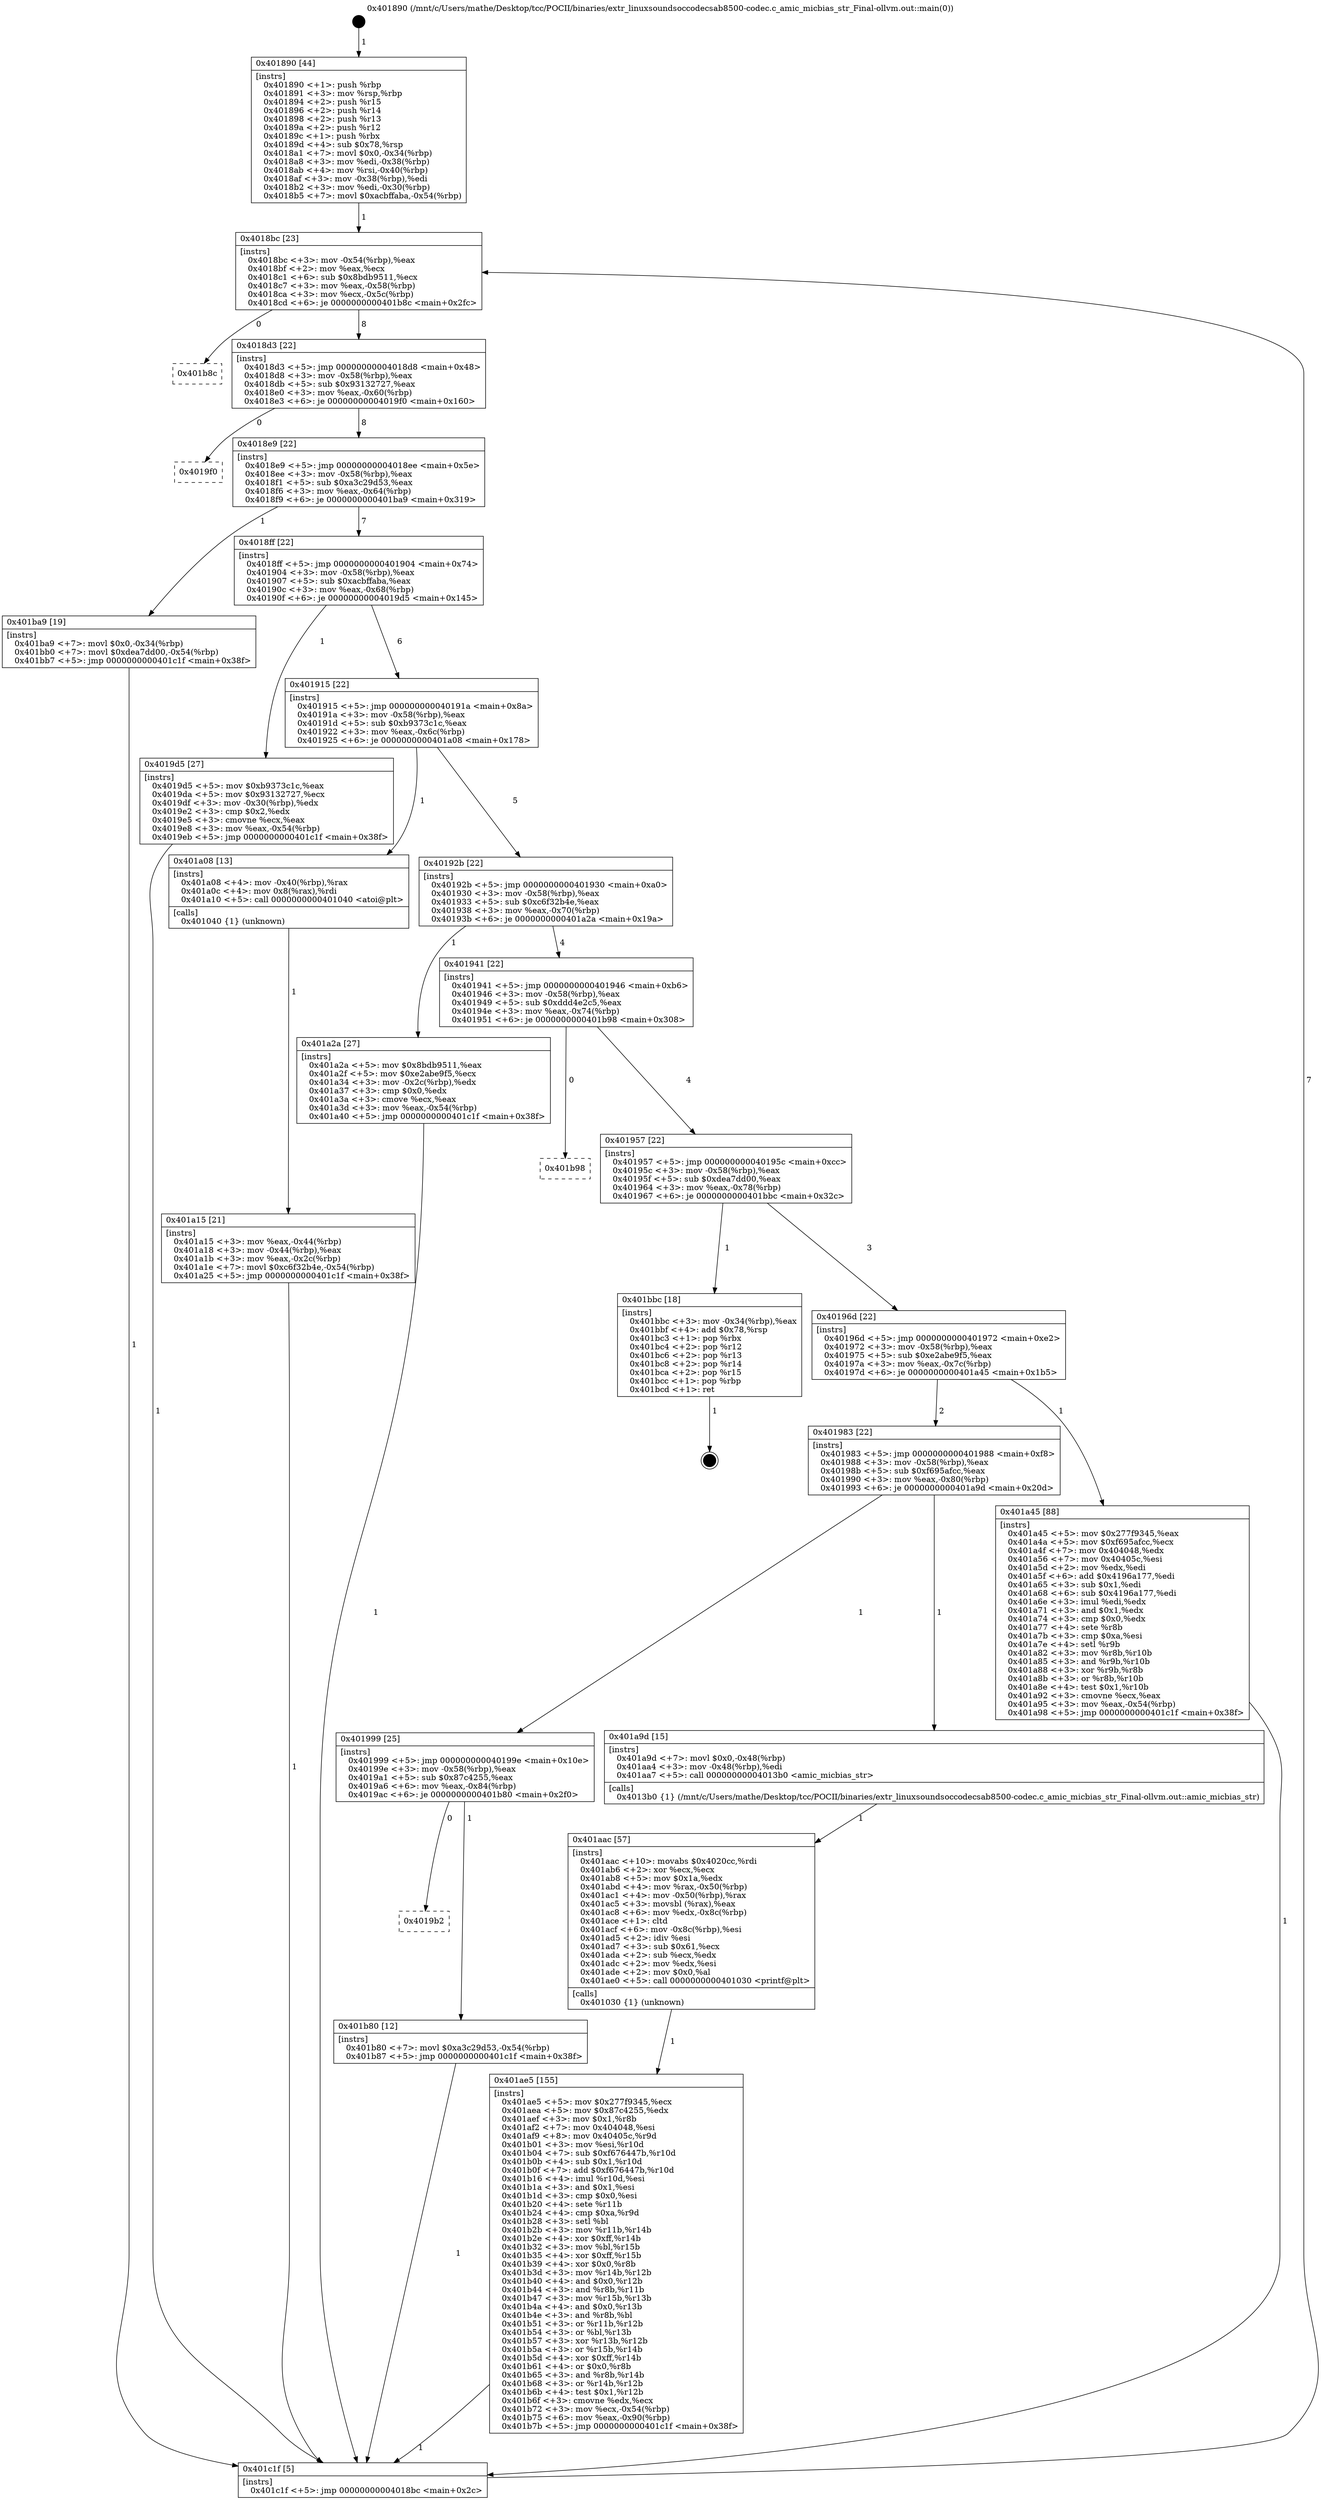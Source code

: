 digraph "0x401890" {
  label = "0x401890 (/mnt/c/Users/mathe/Desktop/tcc/POCII/binaries/extr_linuxsoundsoccodecsab8500-codec.c_amic_micbias_str_Final-ollvm.out::main(0))"
  labelloc = "t"
  node[shape=record]

  Entry [label="",width=0.3,height=0.3,shape=circle,fillcolor=black,style=filled]
  "0x4018bc" [label="{
     0x4018bc [23]\l
     | [instrs]\l
     &nbsp;&nbsp;0x4018bc \<+3\>: mov -0x54(%rbp),%eax\l
     &nbsp;&nbsp;0x4018bf \<+2\>: mov %eax,%ecx\l
     &nbsp;&nbsp;0x4018c1 \<+6\>: sub $0x8bdb9511,%ecx\l
     &nbsp;&nbsp;0x4018c7 \<+3\>: mov %eax,-0x58(%rbp)\l
     &nbsp;&nbsp;0x4018ca \<+3\>: mov %ecx,-0x5c(%rbp)\l
     &nbsp;&nbsp;0x4018cd \<+6\>: je 0000000000401b8c \<main+0x2fc\>\l
  }"]
  "0x401b8c" [label="{
     0x401b8c\l
  }", style=dashed]
  "0x4018d3" [label="{
     0x4018d3 [22]\l
     | [instrs]\l
     &nbsp;&nbsp;0x4018d3 \<+5\>: jmp 00000000004018d8 \<main+0x48\>\l
     &nbsp;&nbsp;0x4018d8 \<+3\>: mov -0x58(%rbp),%eax\l
     &nbsp;&nbsp;0x4018db \<+5\>: sub $0x93132727,%eax\l
     &nbsp;&nbsp;0x4018e0 \<+3\>: mov %eax,-0x60(%rbp)\l
     &nbsp;&nbsp;0x4018e3 \<+6\>: je 00000000004019f0 \<main+0x160\>\l
  }"]
  Exit [label="",width=0.3,height=0.3,shape=circle,fillcolor=black,style=filled,peripheries=2]
  "0x4019f0" [label="{
     0x4019f0\l
  }", style=dashed]
  "0x4018e9" [label="{
     0x4018e9 [22]\l
     | [instrs]\l
     &nbsp;&nbsp;0x4018e9 \<+5\>: jmp 00000000004018ee \<main+0x5e\>\l
     &nbsp;&nbsp;0x4018ee \<+3\>: mov -0x58(%rbp),%eax\l
     &nbsp;&nbsp;0x4018f1 \<+5\>: sub $0xa3c29d53,%eax\l
     &nbsp;&nbsp;0x4018f6 \<+3\>: mov %eax,-0x64(%rbp)\l
     &nbsp;&nbsp;0x4018f9 \<+6\>: je 0000000000401ba9 \<main+0x319\>\l
  }"]
  "0x4019b2" [label="{
     0x4019b2\l
  }", style=dashed]
  "0x401ba9" [label="{
     0x401ba9 [19]\l
     | [instrs]\l
     &nbsp;&nbsp;0x401ba9 \<+7\>: movl $0x0,-0x34(%rbp)\l
     &nbsp;&nbsp;0x401bb0 \<+7\>: movl $0xdea7dd00,-0x54(%rbp)\l
     &nbsp;&nbsp;0x401bb7 \<+5\>: jmp 0000000000401c1f \<main+0x38f\>\l
  }"]
  "0x4018ff" [label="{
     0x4018ff [22]\l
     | [instrs]\l
     &nbsp;&nbsp;0x4018ff \<+5\>: jmp 0000000000401904 \<main+0x74\>\l
     &nbsp;&nbsp;0x401904 \<+3\>: mov -0x58(%rbp),%eax\l
     &nbsp;&nbsp;0x401907 \<+5\>: sub $0xacbffaba,%eax\l
     &nbsp;&nbsp;0x40190c \<+3\>: mov %eax,-0x68(%rbp)\l
     &nbsp;&nbsp;0x40190f \<+6\>: je 00000000004019d5 \<main+0x145\>\l
  }"]
  "0x401b80" [label="{
     0x401b80 [12]\l
     | [instrs]\l
     &nbsp;&nbsp;0x401b80 \<+7\>: movl $0xa3c29d53,-0x54(%rbp)\l
     &nbsp;&nbsp;0x401b87 \<+5\>: jmp 0000000000401c1f \<main+0x38f\>\l
  }"]
  "0x4019d5" [label="{
     0x4019d5 [27]\l
     | [instrs]\l
     &nbsp;&nbsp;0x4019d5 \<+5\>: mov $0xb9373c1c,%eax\l
     &nbsp;&nbsp;0x4019da \<+5\>: mov $0x93132727,%ecx\l
     &nbsp;&nbsp;0x4019df \<+3\>: mov -0x30(%rbp),%edx\l
     &nbsp;&nbsp;0x4019e2 \<+3\>: cmp $0x2,%edx\l
     &nbsp;&nbsp;0x4019e5 \<+3\>: cmovne %ecx,%eax\l
     &nbsp;&nbsp;0x4019e8 \<+3\>: mov %eax,-0x54(%rbp)\l
     &nbsp;&nbsp;0x4019eb \<+5\>: jmp 0000000000401c1f \<main+0x38f\>\l
  }"]
  "0x401915" [label="{
     0x401915 [22]\l
     | [instrs]\l
     &nbsp;&nbsp;0x401915 \<+5\>: jmp 000000000040191a \<main+0x8a\>\l
     &nbsp;&nbsp;0x40191a \<+3\>: mov -0x58(%rbp),%eax\l
     &nbsp;&nbsp;0x40191d \<+5\>: sub $0xb9373c1c,%eax\l
     &nbsp;&nbsp;0x401922 \<+3\>: mov %eax,-0x6c(%rbp)\l
     &nbsp;&nbsp;0x401925 \<+6\>: je 0000000000401a08 \<main+0x178\>\l
  }"]
  "0x401c1f" [label="{
     0x401c1f [5]\l
     | [instrs]\l
     &nbsp;&nbsp;0x401c1f \<+5\>: jmp 00000000004018bc \<main+0x2c\>\l
  }"]
  "0x401890" [label="{
     0x401890 [44]\l
     | [instrs]\l
     &nbsp;&nbsp;0x401890 \<+1\>: push %rbp\l
     &nbsp;&nbsp;0x401891 \<+3\>: mov %rsp,%rbp\l
     &nbsp;&nbsp;0x401894 \<+2\>: push %r15\l
     &nbsp;&nbsp;0x401896 \<+2\>: push %r14\l
     &nbsp;&nbsp;0x401898 \<+2\>: push %r13\l
     &nbsp;&nbsp;0x40189a \<+2\>: push %r12\l
     &nbsp;&nbsp;0x40189c \<+1\>: push %rbx\l
     &nbsp;&nbsp;0x40189d \<+4\>: sub $0x78,%rsp\l
     &nbsp;&nbsp;0x4018a1 \<+7\>: movl $0x0,-0x34(%rbp)\l
     &nbsp;&nbsp;0x4018a8 \<+3\>: mov %edi,-0x38(%rbp)\l
     &nbsp;&nbsp;0x4018ab \<+4\>: mov %rsi,-0x40(%rbp)\l
     &nbsp;&nbsp;0x4018af \<+3\>: mov -0x38(%rbp),%edi\l
     &nbsp;&nbsp;0x4018b2 \<+3\>: mov %edi,-0x30(%rbp)\l
     &nbsp;&nbsp;0x4018b5 \<+7\>: movl $0xacbffaba,-0x54(%rbp)\l
  }"]
  "0x401ae5" [label="{
     0x401ae5 [155]\l
     | [instrs]\l
     &nbsp;&nbsp;0x401ae5 \<+5\>: mov $0x277f9345,%ecx\l
     &nbsp;&nbsp;0x401aea \<+5\>: mov $0x87c4255,%edx\l
     &nbsp;&nbsp;0x401aef \<+3\>: mov $0x1,%r8b\l
     &nbsp;&nbsp;0x401af2 \<+7\>: mov 0x404048,%esi\l
     &nbsp;&nbsp;0x401af9 \<+8\>: mov 0x40405c,%r9d\l
     &nbsp;&nbsp;0x401b01 \<+3\>: mov %esi,%r10d\l
     &nbsp;&nbsp;0x401b04 \<+7\>: sub $0xf676447b,%r10d\l
     &nbsp;&nbsp;0x401b0b \<+4\>: sub $0x1,%r10d\l
     &nbsp;&nbsp;0x401b0f \<+7\>: add $0xf676447b,%r10d\l
     &nbsp;&nbsp;0x401b16 \<+4\>: imul %r10d,%esi\l
     &nbsp;&nbsp;0x401b1a \<+3\>: and $0x1,%esi\l
     &nbsp;&nbsp;0x401b1d \<+3\>: cmp $0x0,%esi\l
     &nbsp;&nbsp;0x401b20 \<+4\>: sete %r11b\l
     &nbsp;&nbsp;0x401b24 \<+4\>: cmp $0xa,%r9d\l
     &nbsp;&nbsp;0x401b28 \<+3\>: setl %bl\l
     &nbsp;&nbsp;0x401b2b \<+3\>: mov %r11b,%r14b\l
     &nbsp;&nbsp;0x401b2e \<+4\>: xor $0xff,%r14b\l
     &nbsp;&nbsp;0x401b32 \<+3\>: mov %bl,%r15b\l
     &nbsp;&nbsp;0x401b35 \<+4\>: xor $0xff,%r15b\l
     &nbsp;&nbsp;0x401b39 \<+4\>: xor $0x0,%r8b\l
     &nbsp;&nbsp;0x401b3d \<+3\>: mov %r14b,%r12b\l
     &nbsp;&nbsp;0x401b40 \<+4\>: and $0x0,%r12b\l
     &nbsp;&nbsp;0x401b44 \<+3\>: and %r8b,%r11b\l
     &nbsp;&nbsp;0x401b47 \<+3\>: mov %r15b,%r13b\l
     &nbsp;&nbsp;0x401b4a \<+4\>: and $0x0,%r13b\l
     &nbsp;&nbsp;0x401b4e \<+3\>: and %r8b,%bl\l
     &nbsp;&nbsp;0x401b51 \<+3\>: or %r11b,%r12b\l
     &nbsp;&nbsp;0x401b54 \<+3\>: or %bl,%r13b\l
     &nbsp;&nbsp;0x401b57 \<+3\>: xor %r13b,%r12b\l
     &nbsp;&nbsp;0x401b5a \<+3\>: or %r15b,%r14b\l
     &nbsp;&nbsp;0x401b5d \<+4\>: xor $0xff,%r14b\l
     &nbsp;&nbsp;0x401b61 \<+4\>: or $0x0,%r8b\l
     &nbsp;&nbsp;0x401b65 \<+3\>: and %r8b,%r14b\l
     &nbsp;&nbsp;0x401b68 \<+3\>: or %r14b,%r12b\l
     &nbsp;&nbsp;0x401b6b \<+4\>: test $0x1,%r12b\l
     &nbsp;&nbsp;0x401b6f \<+3\>: cmovne %edx,%ecx\l
     &nbsp;&nbsp;0x401b72 \<+3\>: mov %ecx,-0x54(%rbp)\l
     &nbsp;&nbsp;0x401b75 \<+6\>: mov %eax,-0x90(%rbp)\l
     &nbsp;&nbsp;0x401b7b \<+5\>: jmp 0000000000401c1f \<main+0x38f\>\l
  }"]
  "0x401a08" [label="{
     0x401a08 [13]\l
     | [instrs]\l
     &nbsp;&nbsp;0x401a08 \<+4\>: mov -0x40(%rbp),%rax\l
     &nbsp;&nbsp;0x401a0c \<+4\>: mov 0x8(%rax),%rdi\l
     &nbsp;&nbsp;0x401a10 \<+5\>: call 0000000000401040 \<atoi@plt\>\l
     | [calls]\l
     &nbsp;&nbsp;0x401040 \{1\} (unknown)\l
  }"]
  "0x40192b" [label="{
     0x40192b [22]\l
     | [instrs]\l
     &nbsp;&nbsp;0x40192b \<+5\>: jmp 0000000000401930 \<main+0xa0\>\l
     &nbsp;&nbsp;0x401930 \<+3\>: mov -0x58(%rbp),%eax\l
     &nbsp;&nbsp;0x401933 \<+5\>: sub $0xc6f32b4e,%eax\l
     &nbsp;&nbsp;0x401938 \<+3\>: mov %eax,-0x70(%rbp)\l
     &nbsp;&nbsp;0x40193b \<+6\>: je 0000000000401a2a \<main+0x19a\>\l
  }"]
  "0x401a15" [label="{
     0x401a15 [21]\l
     | [instrs]\l
     &nbsp;&nbsp;0x401a15 \<+3\>: mov %eax,-0x44(%rbp)\l
     &nbsp;&nbsp;0x401a18 \<+3\>: mov -0x44(%rbp),%eax\l
     &nbsp;&nbsp;0x401a1b \<+3\>: mov %eax,-0x2c(%rbp)\l
     &nbsp;&nbsp;0x401a1e \<+7\>: movl $0xc6f32b4e,-0x54(%rbp)\l
     &nbsp;&nbsp;0x401a25 \<+5\>: jmp 0000000000401c1f \<main+0x38f\>\l
  }"]
  "0x401aac" [label="{
     0x401aac [57]\l
     | [instrs]\l
     &nbsp;&nbsp;0x401aac \<+10\>: movabs $0x4020cc,%rdi\l
     &nbsp;&nbsp;0x401ab6 \<+2\>: xor %ecx,%ecx\l
     &nbsp;&nbsp;0x401ab8 \<+5\>: mov $0x1a,%edx\l
     &nbsp;&nbsp;0x401abd \<+4\>: mov %rax,-0x50(%rbp)\l
     &nbsp;&nbsp;0x401ac1 \<+4\>: mov -0x50(%rbp),%rax\l
     &nbsp;&nbsp;0x401ac5 \<+3\>: movsbl (%rax),%eax\l
     &nbsp;&nbsp;0x401ac8 \<+6\>: mov %edx,-0x8c(%rbp)\l
     &nbsp;&nbsp;0x401ace \<+1\>: cltd\l
     &nbsp;&nbsp;0x401acf \<+6\>: mov -0x8c(%rbp),%esi\l
     &nbsp;&nbsp;0x401ad5 \<+2\>: idiv %esi\l
     &nbsp;&nbsp;0x401ad7 \<+3\>: sub $0x61,%ecx\l
     &nbsp;&nbsp;0x401ada \<+2\>: sub %ecx,%edx\l
     &nbsp;&nbsp;0x401adc \<+2\>: mov %edx,%esi\l
     &nbsp;&nbsp;0x401ade \<+2\>: mov $0x0,%al\l
     &nbsp;&nbsp;0x401ae0 \<+5\>: call 0000000000401030 \<printf@plt\>\l
     | [calls]\l
     &nbsp;&nbsp;0x401030 \{1\} (unknown)\l
  }"]
  "0x401a2a" [label="{
     0x401a2a [27]\l
     | [instrs]\l
     &nbsp;&nbsp;0x401a2a \<+5\>: mov $0x8bdb9511,%eax\l
     &nbsp;&nbsp;0x401a2f \<+5\>: mov $0xe2abe9f5,%ecx\l
     &nbsp;&nbsp;0x401a34 \<+3\>: mov -0x2c(%rbp),%edx\l
     &nbsp;&nbsp;0x401a37 \<+3\>: cmp $0x0,%edx\l
     &nbsp;&nbsp;0x401a3a \<+3\>: cmove %ecx,%eax\l
     &nbsp;&nbsp;0x401a3d \<+3\>: mov %eax,-0x54(%rbp)\l
     &nbsp;&nbsp;0x401a40 \<+5\>: jmp 0000000000401c1f \<main+0x38f\>\l
  }"]
  "0x401941" [label="{
     0x401941 [22]\l
     | [instrs]\l
     &nbsp;&nbsp;0x401941 \<+5\>: jmp 0000000000401946 \<main+0xb6\>\l
     &nbsp;&nbsp;0x401946 \<+3\>: mov -0x58(%rbp),%eax\l
     &nbsp;&nbsp;0x401949 \<+5\>: sub $0xddd4e2c5,%eax\l
     &nbsp;&nbsp;0x40194e \<+3\>: mov %eax,-0x74(%rbp)\l
     &nbsp;&nbsp;0x401951 \<+6\>: je 0000000000401b98 \<main+0x308\>\l
  }"]
  "0x401999" [label="{
     0x401999 [25]\l
     | [instrs]\l
     &nbsp;&nbsp;0x401999 \<+5\>: jmp 000000000040199e \<main+0x10e\>\l
     &nbsp;&nbsp;0x40199e \<+3\>: mov -0x58(%rbp),%eax\l
     &nbsp;&nbsp;0x4019a1 \<+5\>: sub $0x87c4255,%eax\l
     &nbsp;&nbsp;0x4019a6 \<+6\>: mov %eax,-0x84(%rbp)\l
     &nbsp;&nbsp;0x4019ac \<+6\>: je 0000000000401b80 \<main+0x2f0\>\l
  }"]
  "0x401b98" [label="{
     0x401b98\l
  }", style=dashed]
  "0x401957" [label="{
     0x401957 [22]\l
     | [instrs]\l
     &nbsp;&nbsp;0x401957 \<+5\>: jmp 000000000040195c \<main+0xcc\>\l
     &nbsp;&nbsp;0x40195c \<+3\>: mov -0x58(%rbp),%eax\l
     &nbsp;&nbsp;0x40195f \<+5\>: sub $0xdea7dd00,%eax\l
     &nbsp;&nbsp;0x401964 \<+3\>: mov %eax,-0x78(%rbp)\l
     &nbsp;&nbsp;0x401967 \<+6\>: je 0000000000401bbc \<main+0x32c\>\l
  }"]
  "0x401a9d" [label="{
     0x401a9d [15]\l
     | [instrs]\l
     &nbsp;&nbsp;0x401a9d \<+7\>: movl $0x0,-0x48(%rbp)\l
     &nbsp;&nbsp;0x401aa4 \<+3\>: mov -0x48(%rbp),%edi\l
     &nbsp;&nbsp;0x401aa7 \<+5\>: call 00000000004013b0 \<amic_micbias_str\>\l
     | [calls]\l
     &nbsp;&nbsp;0x4013b0 \{1\} (/mnt/c/Users/mathe/Desktop/tcc/POCII/binaries/extr_linuxsoundsoccodecsab8500-codec.c_amic_micbias_str_Final-ollvm.out::amic_micbias_str)\l
  }"]
  "0x401bbc" [label="{
     0x401bbc [18]\l
     | [instrs]\l
     &nbsp;&nbsp;0x401bbc \<+3\>: mov -0x34(%rbp),%eax\l
     &nbsp;&nbsp;0x401bbf \<+4\>: add $0x78,%rsp\l
     &nbsp;&nbsp;0x401bc3 \<+1\>: pop %rbx\l
     &nbsp;&nbsp;0x401bc4 \<+2\>: pop %r12\l
     &nbsp;&nbsp;0x401bc6 \<+2\>: pop %r13\l
     &nbsp;&nbsp;0x401bc8 \<+2\>: pop %r14\l
     &nbsp;&nbsp;0x401bca \<+2\>: pop %r15\l
     &nbsp;&nbsp;0x401bcc \<+1\>: pop %rbp\l
     &nbsp;&nbsp;0x401bcd \<+1\>: ret\l
  }"]
  "0x40196d" [label="{
     0x40196d [22]\l
     | [instrs]\l
     &nbsp;&nbsp;0x40196d \<+5\>: jmp 0000000000401972 \<main+0xe2\>\l
     &nbsp;&nbsp;0x401972 \<+3\>: mov -0x58(%rbp),%eax\l
     &nbsp;&nbsp;0x401975 \<+5\>: sub $0xe2abe9f5,%eax\l
     &nbsp;&nbsp;0x40197a \<+3\>: mov %eax,-0x7c(%rbp)\l
     &nbsp;&nbsp;0x40197d \<+6\>: je 0000000000401a45 \<main+0x1b5\>\l
  }"]
  "0x401983" [label="{
     0x401983 [22]\l
     | [instrs]\l
     &nbsp;&nbsp;0x401983 \<+5\>: jmp 0000000000401988 \<main+0xf8\>\l
     &nbsp;&nbsp;0x401988 \<+3\>: mov -0x58(%rbp),%eax\l
     &nbsp;&nbsp;0x40198b \<+5\>: sub $0xf695afcc,%eax\l
     &nbsp;&nbsp;0x401990 \<+3\>: mov %eax,-0x80(%rbp)\l
     &nbsp;&nbsp;0x401993 \<+6\>: je 0000000000401a9d \<main+0x20d\>\l
  }"]
  "0x401a45" [label="{
     0x401a45 [88]\l
     | [instrs]\l
     &nbsp;&nbsp;0x401a45 \<+5\>: mov $0x277f9345,%eax\l
     &nbsp;&nbsp;0x401a4a \<+5\>: mov $0xf695afcc,%ecx\l
     &nbsp;&nbsp;0x401a4f \<+7\>: mov 0x404048,%edx\l
     &nbsp;&nbsp;0x401a56 \<+7\>: mov 0x40405c,%esi\l
     &nbsp;&nbsp;0x401a5d \<+2\>: mov %edx,%edi\l
     &nbsp;&nbsp;0x401a5f \<+6\>: add $0x4196a177,%edi\l
     &nbsp;&nbsp;0x401a65 \<+3\>: sub $0x1,%edi\l
     &nbsp;&nbsp;0x401a68 \<+6\>: sub $0x4196a177,%edi\l
     &nbsp;&nbsp;0x401a6e \<+3\>: imul %edi,%edx\l
     &nbsp;&nbsp;0x401a71 \<+3\>: and $0x1,%edx\l
     &nbsp;&nbsp;0x401a74 \<+3\>: cmp $0x0,%edx\l
     &nbsp;&nbsp;0x401a77 \<+4\>: sete %r8b\l
     &nbsp;&nbsp;0x401a7b \<+3\>: cmp $0xa,%esi\l
     &nbsp;&nbsp;0x401a7e \<+4\>: setl %r9b\l
     &nbsp;&nbsp;0x401a82 \<+3\>: mov %r8b,%r10b\l
     &nbsp;&nbsp;0x401a85 \<+3\>: and %r9b,%r10b\l
     &nbsp;&nbsp;0x401a88 \<+3\>: xor %r9b,%r8b\l
     &nbsp;&nbsp;0x401a8b \<+3\>: or %r8b,%r10b\l
     &nbsp;&nbsp;0x401a8e \<+4\>: test $0x1,%r10b\l
     &nbsp;&nbsp;0x401a92 \<+3\>: cmovne %ecx,%eax\l
     &nbsp;&nbsp;0x401a95 \<+3\>: mov %eax,-0x54(%rbp)\l
     &nbsp;&nbsp;0x401a98 \<+5\>: jmp 0000000000401c1f \<main+0x38f\>\l
  }"]
  Entry -> "0x401890" [label=" 1"]
  "0x4018bc" -> "0x401b8c" [label=" 0"]
  "0x4018bc" -> "0x4018d3" [label=" 8"]
  "0x401bbc" -> Exit [label=" 1"]
  "0x4018d3" -> "0x4019f0" [label=" 0"]
  "0x4018d3" -> "0x4018e9" [label=" 8"]
  "0x401ba9" -> "0x401c1f" [label=" 1"]
  "0x4018e9" -> "0x401ba9" [label=" 1"]
  "0x4018e9" -> "0x4018ff" [label=" 7"]
  "0x401b80" -> "0x401c1f" [label=" 1"]
  "0x4018ff" -> "0x4019d5" [label=" 1"]
  "0x4018ff" -> "0x401915" [label=" 6"]
  "0x4019d5" -> "0x401c1f" [label=" 1"]
  "0x401890" -> "0x4018bc" [label=" 1"]
  "0x401c1f" -> "0x4018bc" [label=" 7"]
  "0x401999" -> "0x4019b2" [label=" 0"]
  "0x401915" -> "0x401a08" [label=" 1"]
  "0x401915" -> "0x40192b" [label=" 5"]
  "0x401a08" -> "0x401a15" [label=" 1"]
  "0x401a15" -> "0x401c1f" [label=" 1"]
  "0x401999" -> "0x401b80" [label=" 1"]
  "0x40192b" -> "0x401a2a" [label=" 1"]
  "0x40192b" -> "0x401941" [label=" 4"]
  "0x401a2a" -> "0x401c1f" [label=" 1"]
  "0x401ae5" -> "0x401c1f" [label=" 1"]
  "0x401941" -> "0x401b98" [label=" 0"]
  "0x401941" -> "0x401957" [label=" 4"]
  "0x401aac" -> "0x401ae5" [label=" 1"]
  "0x401957" -> "0x401bbc" [label=" 1"]
  "0x401957" -> "0x40196d" [label=" 3"]
  "0x401a9d" -> "0x401aac" [label=" 1"]
  "0x40196d" -> "0x401a45" [label=" 1"]
  "0x40196d" -> "0x401983" [label=" 2"]
  "0x401a45" -> "0x401c1f" [label=" 1"]
  "0x401983" -> "0x401999" [label=" 1"]
  "0x401983" -> "0x401a9d" [label=" 1"]
}
